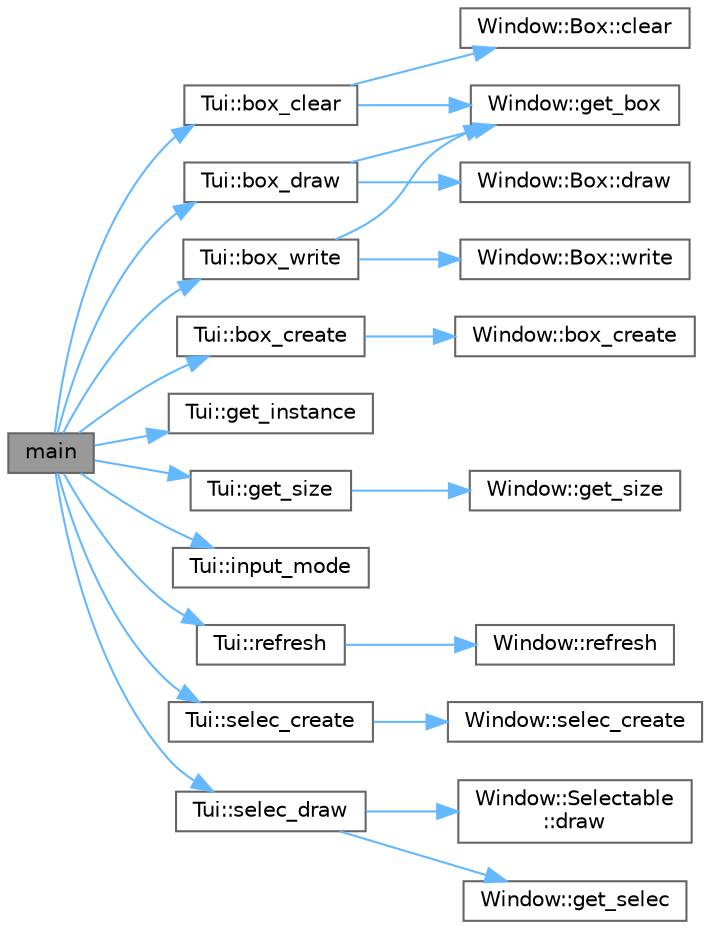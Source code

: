 digraph "main"
{
 // INTERACTIVE_SVG=YES
 // LATEX_PDF_SIZE
  bgcolor="transparent";
  edge [fontname=Helvetica,fontsize=10,labelfontname=Helvetica,labelfontsize=10];
  node [fontname=Helvetica,fontsize=10,shape=box,height=0.2,width=0.4];
  rankdir="LR";
  Node1 [id="Node000001",label="main",height=0.2,width=0.4,color="gray40", fillcolor="grey60", style="filled", fontcolor="black",tooltip=" "];
  Node1 -> Node2 [id="edge1_Node000001_Node000002",color="steelblue1",style="solid",tooltip=" "];
  Node2 [id="Node000002",label="Tui::box_clear",height=0.2,width=0.4,color="grey40", fillcolor="white", style="filled",URL="$class_tui.html#a0377236f030e2a6ef2bfaf338b746fe6",tooltip=" "];
  Node2 -> Node3 [id="edge2_Node000002_Node000003",color="steelblue1",style="solid",tooltip=" "];
  Node3 [id="Node000003",label="Window::Box::clear",height=0.2,width=0.4,color="grey40", fillcolor="white", style="filled",URL="$class_window_1_1_box.html#a6be9262f34e252d1fb8556631b28aef4",tooltip=" "];
  Node2 -> Node4 [id="edge3_Node000002_Node000004",color="steelblue1",style="solid",tooltip=" "];
  Node4 [id="Node000004",label="Window::get_box",height=0.2,width=0.4,color="grey40", fillcolor="white", style="filled",URL="$class_window.html#aa86f3c62d76549982a06953a2641a3ae",tooltip=" "];
  Node1 -> Node5 [id="edge4_Node000001_Node000005",color="steelblue1",style="solid",tooltip=" "];
  Node5 [id="Node000005",label="Tui::box_create",height=0.2,width=0.4,color="grey40", fillcolor="white", style="filled",URL="$class_tui.html#a53033d4df2584685bd8dd8bc31dcea6c",tooltip=" "];
  Node5 -> Node6 [id="edge5_Node000005_Node000006",color="steelblue1",style="solid",tooltip=" "];
  Node6 [id="Node000006",label="Window::box_create",height=0.2,width=0.4,color="grey40", fillcolor="white", style="filled",URL="$class_window.html#adeffcf1a4b596b96ffc871cb2f966b80",tooltip=" "];
  Node1 -> Node7 [id="edge6_Node000001_Node000007",color="steelblue1",style="solid",tooltip=" "];
  Node7 [id="Node000007",label="Tui::box_draw",height=0.2,width=0.4,color="grey40", fillcolor="white", style="filled",URL="$class_tui.html#a73d15c55341ee1aa802fa7bea0d33fd0",tooltip=" "];
  Node7 -> Node8 [id="edge7_Node000007_Node000008",color="steelblue1",style="solid",tooltip=" "];
  Node8 [id="Node000008",label="Window::Box::draw",height=0.2,width=0.4,color="grey40", fillcolor="white", style="filled",URL="$class_window_1_1_box.html#a0ef2d2d781edbe675f718d08f9b43d1c",tooltip=" "];
  Node7 -> Node4 [id="edge8_Node000007_Node000004",color="steelblue1",style="solid",tooltip=" "];
  Node1 -> Node9 [id="edge9_Node000001_Node000009",color="steelblue1",style="solid",tooltip=" "];
  Node9 [id="Node000009",label="Tui::box_write",height=0.2,width=0.4,color="grey40", fillcolor="white", style="filled",URL="$class_tui.html#a8f5294ff16fb6b51e00a065bf3d3a6c6",tooltip=" "];
  Node9 -> Node4 [id="edge10_Node000009_Node000004",color="steelblue1",style="solid",tooltip=" "];
  Node9 -> Node10 [id="edge11_Node000009_Node000010",color="steelblue1",style="solid",tooltip=" "];
  Node10 [id="Node000010",label="Window::Box::write",height=0.2,width=0.4,color="grey40", fillcolor="white", style="filled",URL="$class_window_1_1_box.html#ab6db8265ccd2aa9f686b3fb71b8cef73",tooltip=" "];
  Node1 -> Node11 [id="edge12_Node000001_Node000011",color="steelblue1",style="solid",tooltip=" "];
  Node11 [id="Node000011",label="Tui::get_instance",height=0.2,width=0.4,color="grey40", fillcolor="white", style="filled",URL="$class_tui.html#a012b869c7e054f52aaaeb301d1dd842a",tooltip=" "];
  Node1 -> Node12 [id="edge13_Node000001_Node000012",color="steelblue1",style="solid",tooltip=" "];
  Node12 [id="Node000012",label="Tui::get_size",height=0.2,width=0.4,color="grey40", fillcolor="white", style="filled",URL="$class_tui.html#a9ffb47d47312fe6a79e926850567be86",tooltip=" "];
  Node12 -> Node13 [id="edge14_Node000012_Node000013",color="steelblue1",style="solid",tooltip=" "];
  Node13 [id="Node000013",label="Window::get_size",height=0.2,width=0.4,color="grey40", fillcolor="white", style="filled",URL="$class_window.html#a85f980503f9947e4f60fb1bb8db62244",tooltip=" "];
  Node1 -> Node14 [id="edge15_Node000001_Node000014",color="steelblue1",style="solid",tooltip=" "];
  Node14 [id="Node000014",label="Tui::input_mode",height=0.2,width=0.4,color="grey40", fillcolor="white", style="filled",URL="$class_tui.html#a61fb202e8853bec9f9009ffae6f542ec",tooltip=" "];
  Node1 -> Node15 [id="edge16_Node000001_Node000015",color="steelblue1",style="solid",tooltip=" "];
  Node15 [id="Node000015",label="Tui::refresh",height=0.2,width=0.4,color="grey40", fillcolor="white", style="filled",URL="$class_tui.html#aab13c861a321fbc09d1aa625c305a6f9",tooltip=" "];
  Node15 -> Node16 [id="edge17_Node000015_Node000016",color="steelblue1",style="solid",tooltip=" "];
  Node16 [id="Node000016",label="Window::refresh",height=0.2,width=0.4,color="grey40", fillcolor="white", style="filled",URL="$class_window.html#a12d55e84ddf2af67ab302803a6414a90",tooltip=" "];
  Node1 -> Node17 [id="edge18_Node000001_Node000017",color="steelblue1",style="solid",tooltip=" "];
  Node17 [id="Node000017",label="Tui::selec_create",height=0.2,width=0.4,color="grey40", fillcolor="white", style="filled",URL="$class_tui.html#a82e3e5aa658eec388ab549e2167c1514",tooltip=" "];
  Node17 -> Node18 [id="edge19_Node000017_Node000018",color="steelblue1",style="solid",tooltip=" "];
  Node18 [id="Node000018",label="Window::selec_create",height=0.2,width=0.4,color="grey40", fillcolor="white", style="filled",URL="$class_window.html#a4381399c836a364d724d5aa543e034b3",tooltip=" "];
  Node1 -> Node19 [id="edge20_Node000001_Node000019",color="steelblue1",style="solid",tooltip=" "];
  Node19 [id="Node000019",label="Tui::selec_draw",height=0.2,width=0.4,color="grey40", fillcolor="white", style="filled",URL="$class_tui.html#a05fe4144399c812358ba3bb2e3f98dc0",tooltip=" "];
  Node19 -> Node20 [id="edge21_Node000019_Node000020",color="steelblue1",style="solid",tooltip=" "];
  Node20 [id="Node000020",label="Window::Selectable\l::draw",height=0.2,width=0.4,color="grey40", fillcolor="white", style="filled",URL="$class_window_1_1_selectable.html#afcccb13778ee2e0574a75f6327ec8e2e",tooltip=" "];
  Node19 -> Node21 [id="edge22_Node000019_Node000021",color="steelblue1",style="solid",tooltip=" "];
  Node21 [id="Node000021",label="Window::get_selec",height=0.2,width=0.4,color="grey40", fillcolor="white", style="filled",URL="$class_window.html#aede4c9626d338062aba1bf666905595d",tooltip=" "];
}
